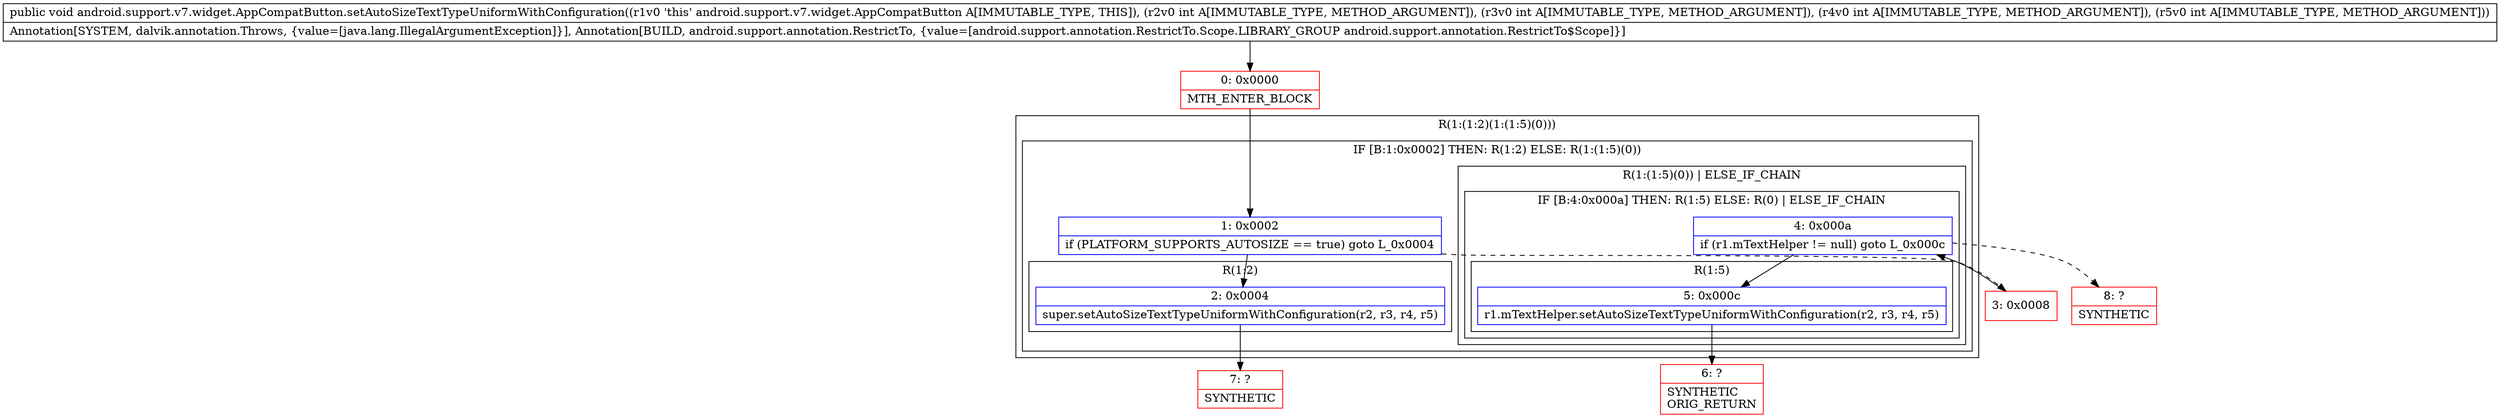 digraph "CFG forandroid.support.v7.widget.AppCompatButton.setAutoSizeTextTypeUniformWithConfiguration(IIII)V" {
subgraph cluster_Region_1236009782 {
label = "R(1:(1:2)(1:(1:5)(0)))";
node [shape=record,color=blue];
subgraph cluster_IfRegion_131930293 {
label = "IF [B:1:0x0002] THEN: R(1:2) ELSE: R(1:(1:5)(0))";
node [shape=record,color=blue];
Node_1 [shape=record,label="{1\:\ 0x0002|if (PLATFORM_SUPPORTS_AUTOSIZE == true) goto L_0x0004\l}"];
subgraph cluster_Region_2008499139 {
label = "R(1:2)";
node [shape=record,color=blue];
Node_2 [shape=record,label="{2\:\ 0x0004|super.setAutoSizeTextTypeUniformWithConfiguration(r2, r3, r4, r5)\l}"];
}
subgraph cluster_Region_1053961854 {
label = "R(1:(1:5)(0)) | ELSE_IF_CHAIN\l";
node [shape=record,color=blue];
subgraph cluster_IfRegion_399392545 {
label = "IF [B:4:0x000a] THEN: R(1:5) ELSE: R(0) | ELSE_IF_CHAIN\l";
node [shape=record,color=blue];
Node_4 [shape=record,label="{4\:\ 0x000a|if (r1.mTextHelper != null) goto L_0x000c\l}"];
subgraph cluster_Region_2025428445 {
label = "R(1:5)";
node [shape=record,color=blue];
Node_5 [shape=record,label="{5\:\ 0x000c|r1.mTextHelper.setAutoSizeTextTypeUniformWithConfiguration(r2, r3, r4, r5)\l}"];
}
subgraph cluster_Region_903702610 {
label = "R(0)";
node [shape=record,color=blue];
}
}
}
}
}
Node_0 [shape=record,color=red,label="{0\:\ 0x0000|MTH_ENTER_BLOCK\l}"];
Node_3 [shape=record,color=red,label="{3\:\ 0x0008}"];
Node_6 [shape=record,color=red,label="{6\:\ ?|SYNTHETIC\lORIG_RETURN\l}"];
Node_7 [shape=record,color=red,label="{7\:\ ?|SYNTHETIC\l}"];
Node_8 [shape=record,color=red,label="{8\:\ ?|SYNTHETIC\l}"];
MethodNode[shape=record,label="{public void android.support.v7.widget.AppCompatButton.setAutoSizeTextTypeUniformWithConfiguration((r1v0 'this' android.support.v7.widget.AppCompatButton A[IMMUTABLE_TYPE, THIS]), (r2v0 int A[IMMUTABLE_TYPE, METHOD_ARGUMENT]), (r3v0 int A[IMMUTABLE_TYPE, METHOD_ARGUMENT]), (r4v0 int A[IMMUTABLE_TYPE, METHOD_ARGUMENT]), (r5v0 int A[IMMUTABLE_TYPE, METHOD_ARGUMENT]))  | Annotation[SYSTEM, dalvik.annotation.Throws, \{value=[java.lang.IllegalArgumentException]\}], Annotation[BUILD, android.support.annotation.RestrictTo, \{value=[android.support.annotation.RestrictTo.Scope.LIBRARY_GROUP android.support.annotation.RestrictTo$Scope]\}]\l}"];
MethodNode -> Node_0;
Node_1 -> Node_2;
Node_1 -> Node_3[style=dashed];
Node_2 -> Node_7;
Node_4 -> Node_5;
Node_4 -> Node_8[style=dashed];
Node_5 -> Node_6;
Node_0 -> Node_1;
Node_3 -> Node_4;
}

